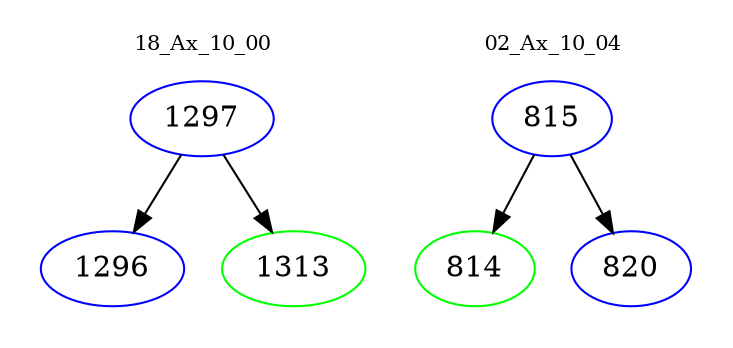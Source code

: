 digraph{
subgraph cluster_0 {
color = white
label = "18_Ax_10_00";
fontsize=10;
T0_1297 [label="1297", color="blue"]
T0_1297 -> T0_1296 [color="black"]
T0_1296 [label="1296", color="blue"]
T0_1297 -> T0_1313 [color="black"]
T0_1313 [label="1313", color="green"]
}
subgraph cluster_1 {
color = white
label = "02_Ax_10_04";
fontsize=10;
T1_815 [label="815", color="blue"]
T1_815 -> T1_814 [color="black"]
T1_814 [label="814", color="green"]
T1_815 -> T1_820 [color="black"]
T1_820 [label="820", color="blue"]
}
}
